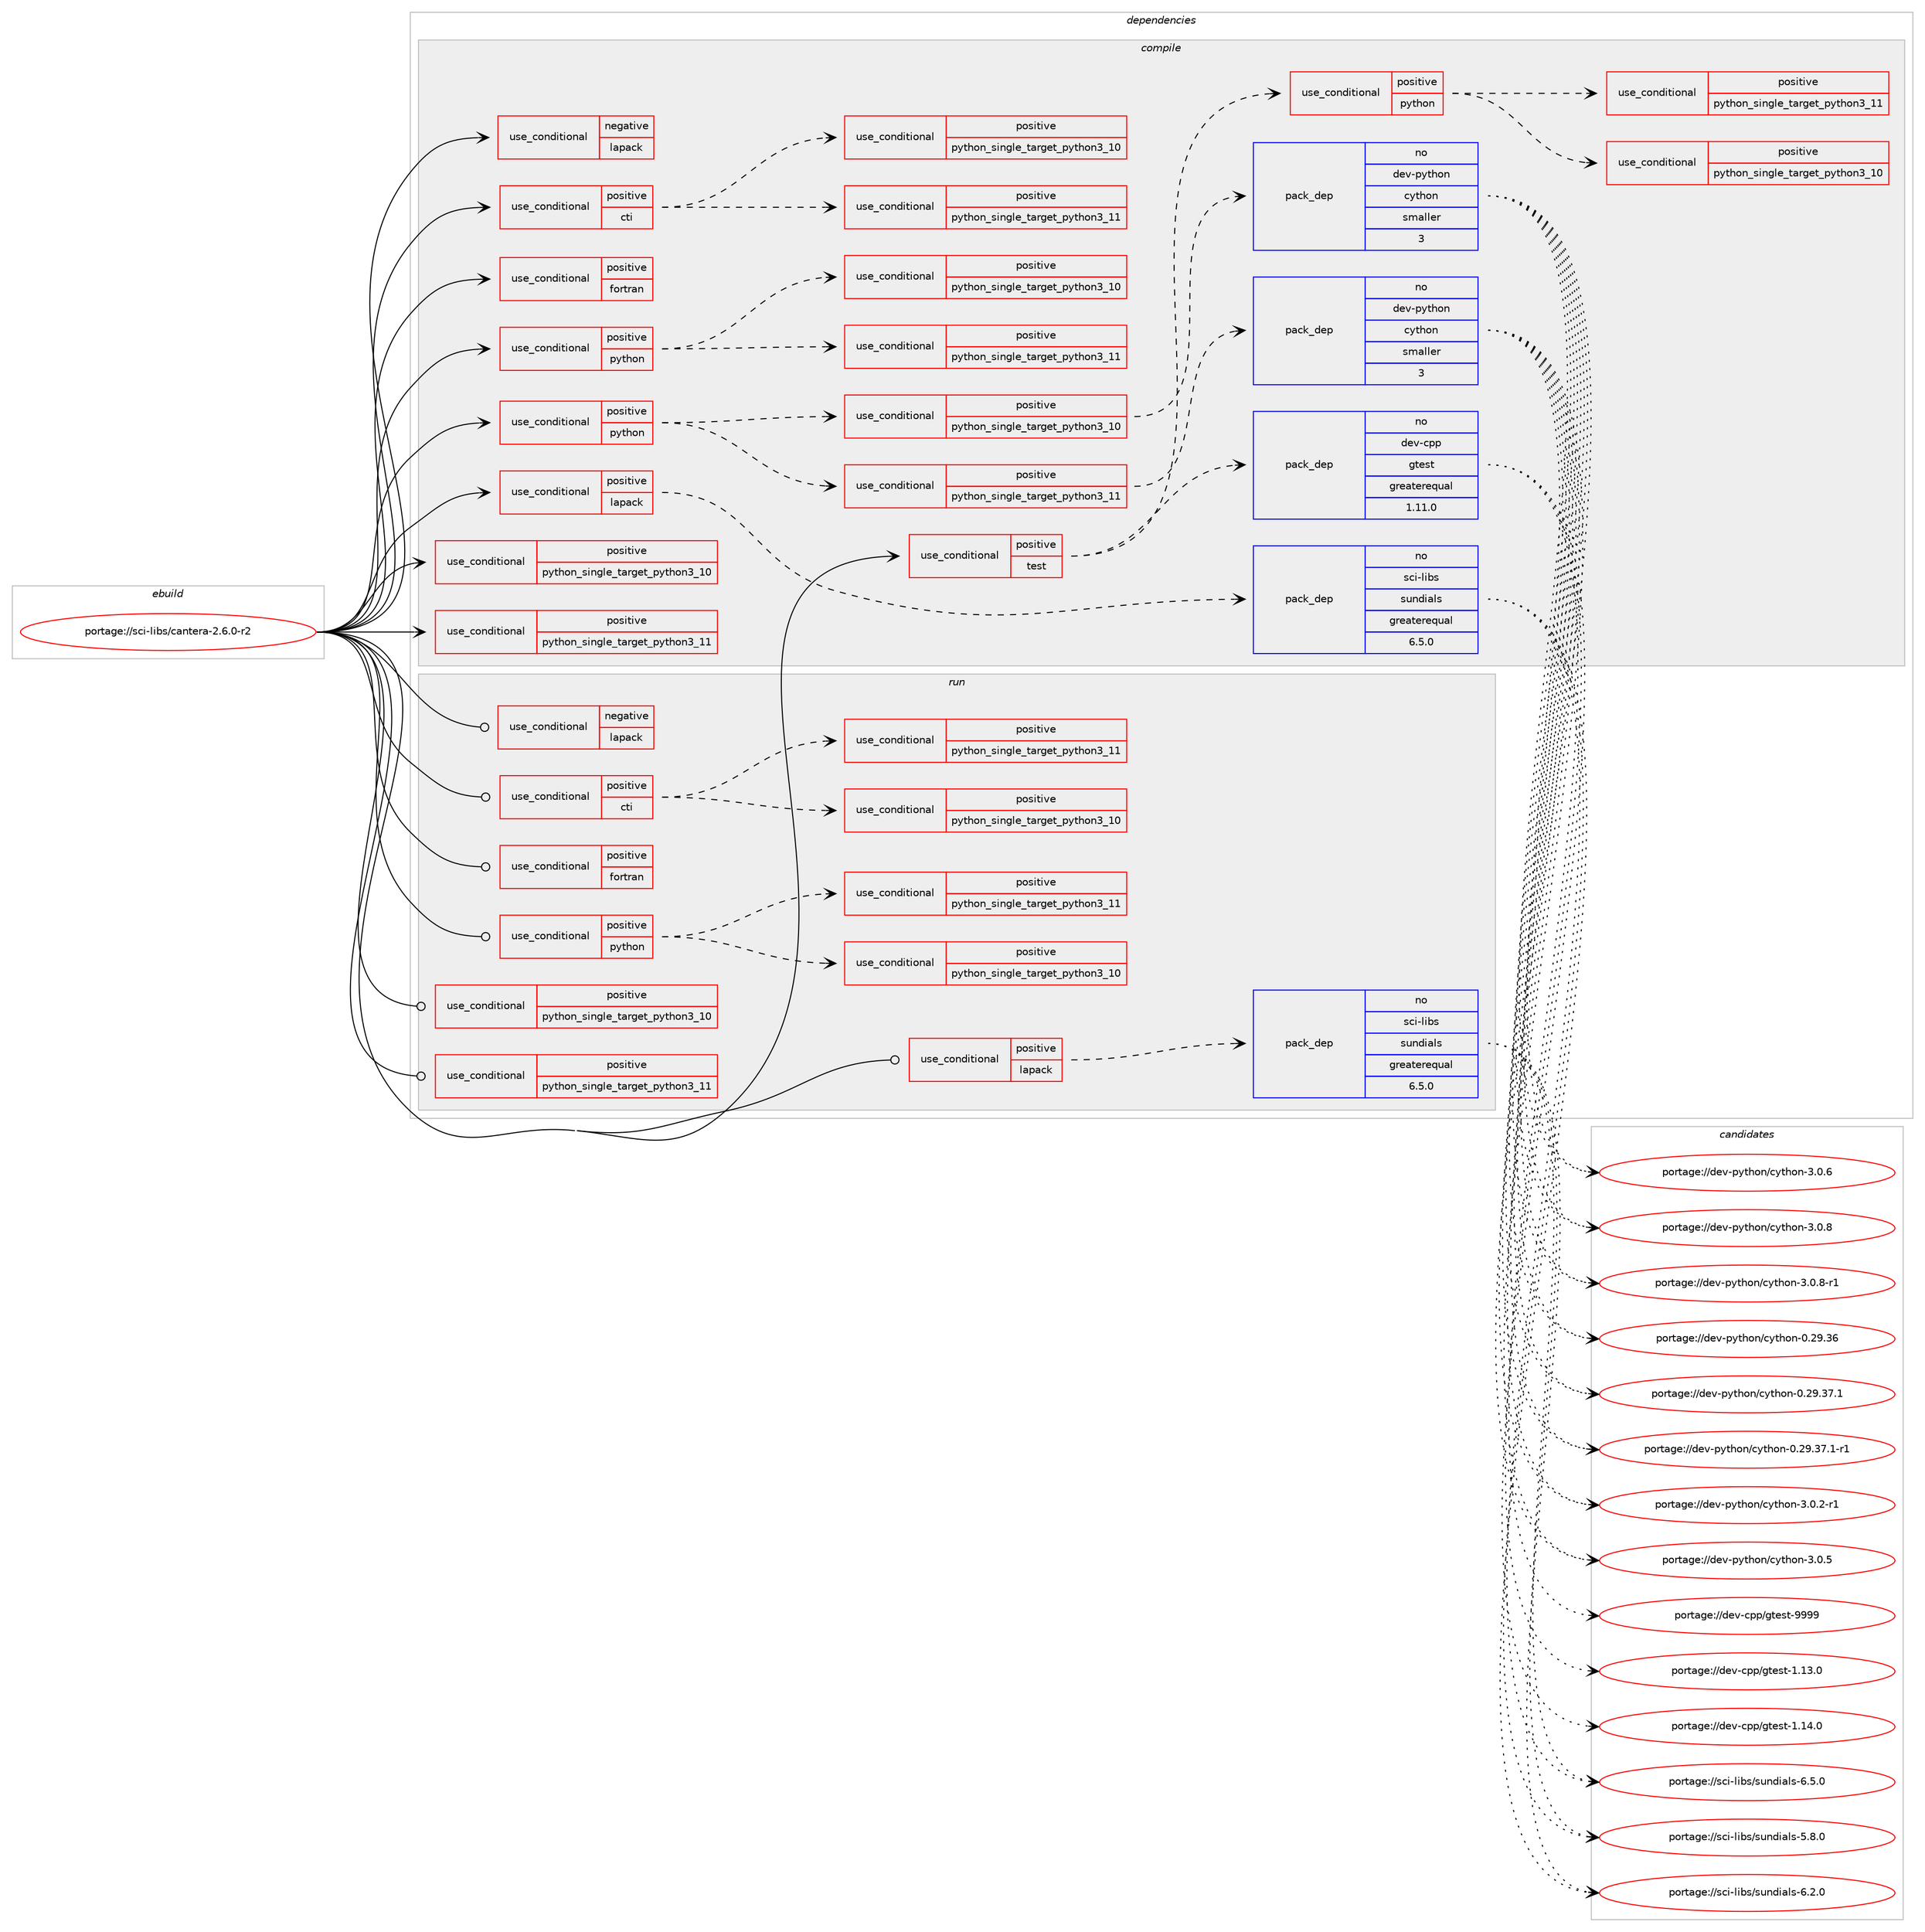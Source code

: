 digraph prolog {

# *************
# Graph options
# *************

newrank=true;
concentrate=true;
compound=true;
graph [rankdir=LR,fontname=Helvetica,fontsize=10,ranksep=1.5];#, ranksep=2.5, nodesep=0.2];
edge  [arrowhead=vee];
node  [fontname=Helvetica,fontsize=10];

# **********
# The ebuild
# **********

subgraph cluster_leftcol {
color=gray;
rank=same;
label=<<i>ebuild</i>>;
id [label="portage://sci-libs/cantera-2.6.0-r2", color=red, width=4, href="../sci-libs/cantera-2.6.0-r2.svg"];
}

# ****************
# The dependencies
# ****************

subgraph cluster_midcol {
color=gray;
label=<<i>dependencies</i>>;
subgraph cluster_compile {
fillcolor="#eeeeee";
style=filled;
label=<<i>compile</i>>;
subgraph cond9098 {
dependency13466 [label=<<TABLE BORDER="0" CELLBORDER="1" CELLSPACING="0" CELLPADDING="4"><TR><TD ROWSPAN="3" CELLPADDING="10">use_conditional</TD></TR><TR><TD>negative</TD></TR><TR><TD>lapack</TD></TR></TABLE>>, shape=none, color=red];
# *** BEGIN UNKNOWN DEPENDENCY TYPE (TODO) ***
# dependency13466 -> package_dependency(portage://sci-libs/cantera-2.6.0-r2,install,no,sci-libs,sundials,none,[,,],[slot(0),equal],[])
# *** END UNKNOWN DEPENDENCY TYPE (TODO) ***

}
id:e -> dependency13466:w [weight=20,style="solid",arrowhead="vee"];
subgraph cond9099 {
dependency13467 [label=<<TABLE BORDER="0" CELLBORDER="1" CELLSPACING="0" CELLPADDING="4"><TR><TD ROWSPAN="3" CELLPADDING="10">use_conditional</TD></TR><TR><TD>positive</TD></TR><TR><TD>cti</TD></TR></TABLE>>, shape=none, color=red];
subgraph cond9100 {
dependency13468 [label=<<TABLE BORDER="0" CELLBORDER="1" CELLSPACING="0" CELLPADDING="4"><TR><TD ROWSPAN="3" CELLPADDING="10">use_conditional</TD></TR><TR><TD>positive</TD></TR><TR><TD>python_single_target_python3_10</TD></TR></TABLE>>, shape=none, color=red];
# *** BEGIN UNKNOWN DEPENDENCY TYPE (TODO) ***
# dependency13468 -> package_dependency(portage://sci-libs/cantera-2.6.0-r2,install,no,dev-python,ruamel-yaml,none,[,,],[],[use(enable(python_targets_python3_10),negative)])
# *** END UNKNOWN DEPENDENCY TYPE (TODO) ***

}
dependency13467:e -> dependency13468:w [weight=20,style="dashed",arrowhead="vee"];
subgraph cond9101 {
dependency13469 [label=<<TABLE BORDER="0" CELLBORDER="1" CELLSPACING="0" CELLPADDING="4"><TR><TD ROWSPAN="3" CELLPADDING="10">use_conditional</TD></TR><TR><TD>positive</TD></TR><TR><TD>python_single_target_python3_11</TD></TR></TABLE>>, shape=none, color=red];
# *** BEGIN UNKNOWN DEPENDENCY TYPE (TODO) ***
# dependency13469 -> package_dependency(portage://sci-libs/cantera-2.6.0-r2,install,no,dev-python,ruamel-yaml,none,[,,],[],[use(enable(python_targets_python3_11),negative)])
# *** END UNKNOWN DEPENDENCY TYPE (TODO) ***

}
dependency13467:e -> dependency13469:w [weight=20,style="dashed",arrowhead="vee"];
}
id:e -> dependency13467:w [weight=20,style="solid",arrowhead="vee"];
subgraph cond9102 {
dependency13470 [label=<<TABLE BORDER="0" CELLBORDER="1" CELLSPACING="0" CELLPADDING="4"><TR><TD ROWSPAN="3" CELLPADDING="10">use_conditional</TD></TR><TR><TD>positive</TD></TR><TR><TD>fortran</TD></TR></TABLE>>, shape=none, color=red];
# *** BEGIN UNKNOWN DEPENDENCY TYPE (TODO) ***
# dependency13470 -> package_dependency(portage://sci-libs/cantera-2.6.0-r2,install,no,virtual,fortran,none,[,,],[],[])
# *** END UNKNOWN DEPENDENCY TYPE (TODO) ***

}
id:e -> dependency13470:w [weight=20,style="solid",arrowhead="vee"];
subgraph cond9103 {
dependency13471 [label=<<TABLE BORDER="0" CELLBORDER="1" CELLSPACING="0" CELLPADDING="4"><TR><TD ROWSPAN="3" CELLPADDING="10">use_conditional</TD></TR><TR><TD>positive</TD></TR><TR><TD>lapack</TD></TR></TABLE>>, shape=none, color=red];
subgraph pack4244 {
dependency13472 [label=<<TABLE BORDER="0" CELLBORDER="1" CELLSPACING="0" CELLPADDING="4" WIDTH="220"><TR><TD ROWSPAN="6" CELLPADDING="30">pack_dep</TD></TR><TR><TD WIDTH="110">no</TD></TR><TR><TD>sci-libs</TD></TR><TR><TD>sundials</TD></TR><TR><TD>greaterequal</TD></TR><TR><TD>6.5.0</TD></TR></TABLE>>, shape=none, color=blue];
}
dependency13471:e -> dependency13472:w [weight=20,style="dashed",arrowhead="vee"];
# *** BEGIN UNKNOWN DEPENDENCY TYPE (TODO) ***
# dependency13471 -> package_dependency(portage://sci-libs/cantera-2.6.0-r2,install,no,virtual,lapack,none,[,,],[],[])
# *** END UNKNOWN DEPENDENCY TYPE (TODO) ***

}
id:e -> dependency13471:w [weight=20,style="solid",arrowhead="vee"];
subgraph cond9104 {
dependency13473 [label=<<TABLE BORDER="0" CELLBORDER="1" CELLSPACING="0" CELLPADDING="4"><TR><TD ROWSPAN="3" CELLPADDING="10">use_conditional</TD></TR><TR><TD>positive</TD></TR><TR><TD>python</TD></TR></TABLE>>, shape=none, color=red];
subgraph cond9105 {
dependency13474 [label=<<TABLE BORDER="0" CELLBORDER="1" CELLSPACING="0" CELLPADDING="4"><TR><TD ROWSPAN="3" CELLPADDING="10">use_conditional</TD></TR><TR><TD>positive</TD></TR><TR><TD>python_single_target_python3_10</TD></TR></TABLE>>, shape=none, color=red];
subgraph pack4245 {
dependency13475 [label=<<TABLE BORDER="0" CELLBORDER="1" CELLSPACING="0" CELLPADDING="4" WIDTH="220"><TR><TD ROWSPAN="6" CELLPADDING="30">pack_dep</TD></TR><TR><TD WIDTH="110">no</TD></TR><TR><TD>dev-python</TD></TR><TR><TD>cython</TD></TR><TR><TD>smaller</TD></TR><TR><TD>3</TD></TR></TABLE>>, shape=none, color=blue];
}
dependency13474:e -> dependency13475:w [weight=20,style="dashed",arrowhead="vee"];
# *** BEGIN UNKNOWN DEPENDENCY TYPE (TODO) ***
# dependency13474 -> package_dependency(portage://sci-libs/cantera-2.6.0-r2,install,no,dev-python,pip,none,[,,],[],[use(enable(python_targets_python3_10),negative)])
# *** END UNKNOWN DEPENDENCY TYPE (TODO) ***

}
dependency13473:e -> dependency13474:w [weight=20,style="dashed",arrowhead="vee"];
subgraph cond9106 {
dependency13476 [label=<<TABLE BORDER="0" CELLBORDER="1" CELLSPACING="0" CELLPADDING="4"><TR><TD ROWSPAN="3" CELLPADDING="10">use_conditional</TD></TR><TR><TD>positive</TD></TR><TR><TD>python_single_target_python3_11</TD></TR></TABLE>>, shape=none, color=red];
subgraph pack4246 {
dependency13477 [label=<<TABLE BORDER="0" CELLBORDER="1" CELLSPACING="0" CELLPADDING="4" WIDTH="220"><TR><TD ROWSPAN="6" CELLPADDING="30">pack_dep</TD></TR><TR><TD WIDTH="110">no</TD></TR><TR><TD>dev-python</TD></TR><TR><TD>cython</TD></TR><TR><TD>smaller</TD></TR><TR><TD>3</TD></TR></TABLE>>, shape=none, color=blue];
}
dependency13476:e -> dependency13477:w [weight=20,style="dashed",arrowhead="vee"];
# *** BEGIN UNKNOWN DEPENDENCY TYPE (TODO) ***
# dependency13476 -> package_dependency(portage://sci-libs/cantera-2.6.0-r2,install,no,dev-python,pip,none,[,,],[],[use(enable(python_targets_python3_11),negative)])
# *** END UNKNOWN DEPENDENCY TYPE (TODO) ***

}
dependency13473:e -> dependency13476:w [weight=20,style="dashed",arrowhead="vee"];
}
id:e -> dependency13473:w [weight=20,style="solid",arrowhead="vee"];
subgraph cond9107 {
dependency13478 [label=<<TABLE BORDER="0" CELLBORDER="1" CELLSPACING="0" CELLPADDING="4"><TR><TD ROWSPAN="3" CELLPADDING="10">use_conditional</TD></TR><TR><TD>positive</TD></TR><TR><TD>python</TD></TR></TABLE>>, shape=none, color=red];
subgraph cond9108 {
dependency13479 [label=<<TABLE BORDER="0" CELLBORDER="1" CELLSPACING="0" CELLPADDING="4"><TR><TD ROWSPAN="3" CELLPADDING="10">use_conditional</TD></TR><TR><TD>positive</TD></TR><TR><TD>python_single_target_python3_10</TD></TR></TABLE>>, shape=none, color=red];
# *** BEGIN UNKNOWN DEPENDENCY TYPE (TODO) ***
# dependency13479 -> package_dependency(portage://sci-libs/cantera-2.6.0-r2,install,no,dev-python,numpy,none,[,,],[],[use(enable(python_targets_python3_10),negative)])
# *** END UNKNOWN DEPENDENCY TYPE (TODO) ***

}
dependency13478:e -> dependency13479:w [weight=20,style="dashed",arrowhead="vee"];
subgraph cond9109 {
dependency13480 [label=<<TABLE BORDER="0" CELLBORDER="1" CELLSPACING="0" CELLPADDING="4"><TR><TD ROWSPAN="3" CELLPADDING="10">use_conditional</TD></TR><TR><TD>positive</TD></TR><TR><TD>python_single_target_python3_11</TD></TR></TABLE>>, shape=none, color=red];
# *** BEGIN UNKNOWN DEPENDENCY TYPE (TODO) ***
# dependency13480 -> package_dependency(portage://sci-libs/cantera-2.6.0-r2,install,no,dev-python,numpy,none,[,,],[],[use(enable(python_targets_python3_11),negative)])
# *** END UNKNOWN DEPENDENCY TYPE (TODO) ***

}
dependency13478:e -> dependency13480:w [weight=20,style="dashed",arrowhead="vee"];
}
id:e -> dependency13478:w [weight=20,style="solid",arrowhead="vee"];
subgraph cond9110 {
dependency13481 [label=<<TABLE BORDER="0" CELLBORDER="1" CELLSPACING="0" CELLPADDING="4"><TR><TD ROWSPAN="3" CELLPADDING="10">use_conditional</TD></TR><TR><TD>positive</TD></TR><TR><TD>python_single_target_python3_10</TD></TR></TABLE>>, shape=none, color=red];
# *** BEGIN UNKNOWN DEPENDENCY TYPE (TODO) ***
# dependency13481 -> package_dependency(portage://sci-libs/cantera-2.6.0-r2,install,no,dev-lang,python,none,[,,],[slot(3.10)],[])
# *** END UNKNOWN DEPENDENCY TYPE (TODO) ***

}
id:e -> dependency13481:w [weight=20,style="solid",arrowhead="vee"];
subgraph cond9111 {
dependency13482 [label=<<TABLE BORDER="0" CELLBORDER="1" CELLSPACING="0" CELLPADDING="4"><TR><TD ROWSPAN="3" CELLPADDING="10">use_conditional</TD></TR><TR><TD>positive</TD></TR><TR><TD>python_single_target_python3_11</TD></TR></TABLE>>, shape=none, color=red];
# *** BEGIN UNKNOWN DEPENDENCY TYPE (TODO) ***
# dependency13482 -> package_dependency(portage://sci-libs/cantera-2.6.0-r2,install,no,dev-lang,python,none,[,,],[slot(3.11)],[])
# *** END UNKNOWN DEPENDENCY TYPE (TODO) ***

}
id:e -> dependency13482:w [weight=20,style="solid",arrowhead="vee"];
subgraph cond9112 {
dependency13483 [label=<<TABLE BORDER="0" CELLBORDER="1" CELLSPACING="0" CELLPADDING="4"><TR><TD ROWSPAN="3" CELLPADDING="10">use_conditional</TD></TR><TR><TD>positive</TD></TR><TR><TD>test</TD></TR></TABLE>>, shape=none, color=red];
subgraph pack4247 {
dependency13484 [label=<<TABLE BORDER="0" CELLBORDER="1" CELLSPACING="0" CELLPADDING="4" WIDTH="220"><TR><TD ROWSPAN="6" CELLPADDING="30">pack_dep</TD></TR><TR><TD WIDTH="110">no</TD></TR><TR><TD>dev-cpp</TD></TR><TR><TD>gtest</TD></TR><TR><TD>greaterequal</TD></TR><TR><TD>1.11.0</TD></TR></TABLE>>, shape=none, color=blue];
}
dependency13483:e -> dependency13484:w [weight=20,style="dashed",arrowhead="vee"];
subgraph cond9113 {
dependency13485 [label=<<TABLE BORDER="0" CELLBORDER="1" CELLSPACING="0" CELLPADDING="4"><TR><TD ROWSPAN="3" CELLPADDING="10">use_conditional</TD></TR><TR><TD>positive</TD></TR><TR><TD>python</TD></TR></TABLE>>, shape=none, color=red];
subgraph cond9114 {
dependency13486 [label=<<TABLE BORDER="0" CELLBORDER="1" CELLSPACING="0" CELLPADDING="4"><TR><TD ROWSPAN="3" CELLPADDING="10">use_conditional</TD></TR><TR><TD>positive</TD></TR><TR><TD>python_single_target_python3_10</TD></TR></TABLE>>, shape=none, color=red];
# *** BEGIN UNKNOWN DEPENDENCY TYPE (TODO) ***
# dependency13486 -> package_dependency(portage://sci-libs/cantera-2.6.0-r2,install,no,dev-python,h5py,none,[,,],[],[use(enable(python_targets_python3_10),negative)])
# *** END UNKNOWN DEPENDENCY TYPE (TODO) ***

# *** BEGIN UNKNOWN DEPENDENCY TYPE (TODO) ***
# dependency13486 -> package_dependency(portage://sci-libs/cantera-2.6.0-r2,install,no,dev-python,pandas,none,[,,],[],[use(enable(python_targets_python3_10),negative)])
# *** END UNKNOWN DEPENDENCY TYPE (TODO) ***

# *** BEGIN UNKNOWN DEPENDENCY TYPE (TODO) ***
# dependency13486 -> package_dependency(portage://sci-libs/cantera-2.6.0-r2,install,no,dev-python,pytest,none,[,,],[],[use(enable(python_targets_python3_10),negative)])
# *** END UNKNOWN DEPENDENCY TYPE (TODO) ***

# *** BEGIN UNKNOWN DEPENDENCY TYPE (TODO) ***
# dependency13486 -> package_dependency(portage://sci-libs/cantera-2.6.0-r2,install,no,dev-python,scipy,none,[,,],[],[use(enable(python_targets_python3_10),negative)])
# *** END UNKNOWN DEPENDENCY TYPE (TODO) ***

}
dependency13485:e -> dependency13486:w [weight=20,style="dashed",arrowhead="vee"];
subgraph cond9115 {
dependency13487 [label=<<TABLE BORDER="0" CELLBORDER="1" CELLSPACING="0" CELLPADDING="4"><TR><TD ROWSPAN="3" CELLPADDING="10">use_conditional</TD></TR><TR><TD>positive</TD></TR><TR><TD>python_single_target_python3_11</TD></TR></TABLE>>, shape=none, color=red];
# *** BEGIN UNKNOWN DEPENDENCY TYPE (TODO) ***
# dependency13487 -> package_dependency(portage://sci-libs/cantera-2.6.0-r2,install,no,dev-python,h5py,none,[,,],[],[use(enable(python_targets_python3_11),negative)])
# *** END UNKNOWN DEPENDENCY TYPE (TODO) ***

# *** BEGIN UNKNOWN DEPENDENCY TYPE (TODO) ***
# dependency13487 -> package_dependency(portage://sci-libs/cantera-2.6.0-r2,install,no,dev-python,pandas,none,[,,],[],[use(enable(python_targets_python3_11),negative)])
# *** END UNKNOWN DEPENDENCY TYPE (TODO) ***

# *** BEGIN UNKNOWN DEPENDENCY TYPE (TODO) ***
# dependency13487 -> package_dependency(portage://sci-libs/cantera-2.6.0-r2,install,no,dev-python,pytest,none,[,,],[],[use(enable(python_targets_python3_11),negative)])
# *** END UNKNOWN DEPENDENCY TYPE (TODO) ***

# *** BEGIN UNKNOWN DEPENDENCY TYPE (TODO) ***
# dependency13487 -> package_dependency(portage://sci-libs/cantera-2.6.0-r2,install,no,dev-python,scipy,none,[,,],[],[use(enable(python_targets_python3_11),negative)])
# *** END UNKNOWN DEPENDENCY TYPE (TODO) ***

}
dependency13485:e -> dependency13487:w [weight=20,style="dashed",arrowhead="vee"];
}
dependency13483:e -> dependency13485:w [weight=20,style="dashed",arrowhead="vee"];
}
id:e -> dependency13483:w [weight=20,style="solid",arrowhead="vee"];
# *** BEGIN UNKNOWN DEPENDENCY TYPE (TODO) ***
# id -> package_dependency(portage://sci-libs/cantera-2.6.0-r2,install,no,dev-cpp,eigen,none,[,,],[slot(3)],[])
# *** END UNKNOWN DEPENDENCY TYPE (TODO) ***

# *** BEGIN UNKNOWN DEPENDENCY TYPE (TODO) ***
# id -> package_dependency(portage://sci-libs/cantera-2.6.0-r2,install,no,dev-cpp,yaml-cpp,none,[,,],[],[])
# *** END UNKNOWN DEPENDENCY TYPE (TODO) ***

# *** BEGIN UNKNOWN DEPENDENCY TYPE (TODO) ***
# id -> package_dependency(portage://sci-libs/cantera-2.6.0-r2,install,no,dev-libs,boost,none,[,,],any_same_slot,[])
# *** END UNKNOWN DEPENDENCY TYPE (TODO) ***

# *** BEGIN UNKNOWN DEPENDENCY TYPE (TODO) ***
# id -> package_dependency(portage://sci-libs/cantera-2.6.0-r2,install,no,dev-libs,libfmt,none,[,,],[],[])
# *** END UNKNOWN DEPENDENCY TYPE (TODO) ***

}
subgraph cluster_compileandrun {
fillcolor="#eeeeee";
style=filled;
label=<<i>compile and run</i>>;
}
subgraph cluster_run {
fillcolor="#eeeeee";
style=filled;
label=<<i>run</i>>;
subgraph cond9116 {
dependency13488 [label=<<TABLE BORDER="0" CELLBORDER="1" CELLSPACING="0" CELLPADDING="4"><TR><TD ROWSPAN="3" CELLPADDING="10">use_conditional</TD></TR><TR><TD>negative</TD></TR><TR><TD>lapack</TD></TR></TABLE>>, shape=none, color=red];
# *** BEGIN UNKNOWN DEPENDENCY TYPE (TODO) ***
# dependency13488 -> package_dependency(portage://sci-libs/cantera-2.6.0-r2,run,no,sci-libs,sundials,none,[,,],[slot(0),equal],[])
# *** END UNKNOWN DEPENDENCY TYPE (TODO) ***

}
id:e -> dependency13488:w [weight=20,style="solid",arrowhead="odot"];
subgraph cond9117 {
dependency13489 [label=<<TABLE BORDER="0" CELLBORDER="1" CELLSPACING="0" CELLPADDING="4"><TR><TD ROWSPAN="3" CELLPADDING="10">use_conditional</TD></TR><TR><TD>positive</TD></TR><TR><TD>cti</TD></TR></TABLE>>, shape=none, color=red];
subgraph cond9118 {
dependency13490 [label=<<TABLE BORDER="0" CELLBORDER="1" CELLSPACING="0" CELLPADDING="4"><TR><TD ROWSPAN="3" CELLPADDING="10">use_conditional</TD></TR><TR><TD>positive</TD></TR><TR><TD>python_single_target_python3_10</TD></TR></TABLE>>, shape=none, color=red];
# *** BEGIN UNKNOWN DEPENDENCY TYPE (TODO) ***
# dependency13490 -> package_dependency(portage://sci-libs/cantera-2.6.0-r2,run,no,dev-python,ruamel-yaml,none,[,,],[],[use(enable(python_targets_python3_10),negative)])
# *** END UNKNOWN DEPENDENCY TYPE (TODO) ***

}
dependency13489:e -> dependency13490:w [weight=20,style="dashed",arrowhead="vee"];
subgraph cond9119 {
dependency13491 [label=<<TABLE BORDER="0" CELLBORDER="1" CELLSPACING="0" CELLPADDING="4"><TR><TD ROWSPAN="3" CELLPADDING="10">use_conditional</TD></TR><TR><TD>positive</TD></TR><TR><TD>python_single_target_python3_11</TD></TR></TABLE>>, shape=none, color=red];
# *** BEGIN UNKNOWN DEPENDENCY TYPE (TODO) ***
# dependency13491 -> package_dependency(portage://sci-libs/cantera-2.6.0-r2,run,no,dev-python,ruamel-yaml,none,[,,],[],[use(enable(python_targets_python3_11),negative)])
# *** END UNKNOWN DEPENDENCY TYPE (TODO) ***

}
dependency13489:e -> dependency13491:w [weight=20,style="dashed",arrowhead="vee"];
}
id:e -> dependency13489:w [weight=20,style="solid",arrowhead="odot"];
subgraph cond9120 {
dependency13492 [label=<<TABLE BORDER="0" CELLBORDER="1" CELLSPACING="0" CELLPADDING="4"><TR><TD ROWSPAN="3" CELLPADDING="10">use_conditional</TD></TR><TR><TD>positive</TD></TR><TR><TD>fortran</TD></TR></TABLE>>, shape=none, color=red];
# *** BEGIN UNKNOWN DEPENDENCY TYPE (TODO) ***
# dependency13492 -> package_dependency(portage://sci-libs/cantera-2.6.0-r2,run,no,virtual,fortran,none,[,,],[],[])
# *** END UNKNOWN DEPENDENCY TYPE (TODO) ***

}
id:e -> dependency13492:w [weight=20,style="solid",arrowhead="odot"];
subgraph cond9121 {
dependency13493 [label=<<TABLE BORDER="0" CELLBORDER="1" CELLSPACING="0" CELLPADDING="4"><TR><TD ROWSPAN="3" CELLPADDING="10">use_conditional</TD></TR><TR><TD>positive</TD></TR><TR><TD>lapack</TD></TR></TABLE>>, shape=none, color=red];
subgraph pack4248 {
dependency13494 [label=<<TABLE BORDER="0" CELLBORDER="1" CELLSPACING="0" CELLPADDING="4" WIDTH="220"><TR><TD ROWSPAN="6" CELLPADDING="30">pack_dep</TD></TR><TR><TD WIDTH="110">no</TD></TR><TR><TD>sci-libs</TD></TR><TR><TD>sundials</TD></TR><TR><TD>greaterequal</TD></TR><TR><TD>6.5.0</TD></TR></TABLE>>, shape=none, color=blue];
}
dependency13493:e -> dependency13494:w [weight=20,style="dashed",arrowhead="vee"];
# *** BEGIN UNKNOWN DEPENDENCY TYPE (TODO) ***
# dependency13493 -> package_dependency(portage://sci-libs/cantera-2.6.0-r2,run,no,virtual,lapack,none,[,,],[],[])
# *** END UNKNOWN DEPENDENCY TYPE (TODO) ***

}
id:e -> dependency13493:w [weight=20,style="solid",arrowhead="odot"];
subgraph cond9122 {
dependency13495 [label=<<TABLE BORDER="0" CELLBORDER="1" CELLSPACING="0" CELLPADDING="4"><TR><TD ROWSPAN="3" CELLPADDING="10">use_conditional</TD></TR><TR><TD>positive</TD></TR><TR><TD>python</TD></TR></TABLE>>, shape=none, color=red];
subgraph cond9123 {
dependency13496 [label=<<TABLE BORDER="0" CELLBORDER="1" CELLSPACING="0" CELLPADDING="4"><TR><TD ROWSPAN="3" CELLPADDING="10">use_conditional</TD></TR><TR><TD>positive</TD></TR><TR><TD>python_single_target_python3_10</TD></TR></TABLE>>, shape=none, color=red];
# *** BEGIN UNKNOWN DEPENDENCY TYPE (TODO) ***
# dependency13496 -> package_dependency(portage://sci-libs/cantera-2.6.0-r2,run,no,dev-python,numpy,none,[,,],[],[use(enable(python_targets_python3_10),negative)])
# *** END UNKNOWN DEPENDENCY TYPE (TODO) ***

}
dependency13495:e -> dependency13496:w [weight=20,style="dashed",arrowhead="vee"];
subgraph cond9124 {
dependency13497 [label=<<TABLE BORDER="0" CELLBORDER="1" CELLSPACING="0" CELLPADDING="4"><TR><TD ROWSPAN="3" CELLPADDING="10">use_conditional</TD></TR><TR><TD>positive</TD></TR><TR><TD>python_single_target_python3_11</TD></TR></TABLE>>, shape=none, color=red];
# *** BEGIN UNKNOWN DEPENDENCY TYPE (TODO) ***
# dependency13497 -> package_dependency(portage://sci-libs/cantera-2.6.0-r2,run,no,dev-python,numpy,none,[,,],[],[use(enable(python_targets_python3_11),negative)])
# *** END UNKNOWN DEPENDENCY TYPE (TODO) ***

}
dependency13495:e -> dependency13497:w [weight=20,style="dashed",arrowhead="vee"];
}
id:e -> dependency13495:w [weight=20,style="solid",arrowhead="odot"];
subgraph cond9125 {
dependency13498 [label=<<TABLE BORDER="0" CELLBORDER="1" CELLSPACING="0" CELLPADDING="4"><TR><TD ROWSPAN="3" CELLPADDING="10">use_conditional</TD></TR><TR><TD>positive</TD></TR><TR><TD>python_single_target_python3_10</TD></TR></TABLE>>, shape=none, color=red];
# *** BEGIN UNKNOWN DEPENDENCY TYPE (TODO) ***
# dependency13498 -> package_dependency(portage://sci-libs/cantera-2.6.0-r2,run,no,dev-lang,python,none,[,,],[slot(3.10)],[])
# *** END UNKNOWN DEPENDENCY TYPE (TODO) ***

}
id:e -> dependency13498:w [weight=20,style="solid",arrowhead="odot"];
subgraph cond9126 {
dependency13499 [label=<<TABLE BORDER="0" CELLBORDER="1" CELLSPACING="0" CELLPADDING="4"><TR><TD ROWSPAN="3" CELLPADDING="10">use_conditional</TD></TR><TR><TD>positive</TD></TR><TR><TD>python_single_target_python3_11</TD></TR></TABLE>>, shape=none, color=red];
# *** BEGIN UNKNOWN DEPENDENCY TYPE (TODO) ***
# dependency13499 -> package_dependency(portage://sci-libs/cantera-2.6.0-r2,run,no,dev-lang,python,none,[,,],[slot(3.11)],[])
# *** END UNKNOWN DEPENDENCY TYPE (TODO) ***

}
id:e -> dependency13499:w [weight=20,style="solid",arrowhead="odot"];
# *** BEGIN UNKNOWN DEPENDENCY TYPE (TODO) ***
# id -> package_dependency(portage://sci-libs/cantera-2.6.0-r2,run,no,dev-cpp,yaml-cpp,none,[,,],[],[])
# *** END UNKNOWN DEPENDENCY TYPE (TODO) ***

}
}

# **************
# The candidates
# **************

subgraph cluster_choices {
rank=same;
color=gray;
label=<<i>candidates</i>>;

subgraph choice4244 {
color=black;
nodesep=1;
choice1159910545108105981154711511711010010597108115455346564648 [label="portage://sci-libs/sundials-5.8.0", color=red, width=4,href="../sci-libs/sundials-5.8.0.svg"];
choice1159910545108105981154711511711010010597108115455446504648 [label="portage://sci-libs/sundials-6.2.0", color=red, width=4,href="../sci-libs/sundials-6.2.0.svg"];
choice1159910545108105981154711511711010010597108115455446534648 [label="portage://sci-libs/sundials-6.5.0", color=red, width=4,href="../sci-libs/sundials-6.5.0.svg"];
dependency13472:e -> choice1159910545108105981154711511711010010597108115455346564648:w [style=dotted,weight="100"];
dependency13472:e -> choice1159910545108105981154711511711010010597108115455446504648:w [style=dotted,weight="100"];
dependency13472:e -> choice1159910545108105981154711511711010010597108115455446534648:w [style=dotted,weight="100"];
}
subgraph choice4245 {
color=black;
nodesep=1;
choice1001011184511212111610411111047991211161041111104548465057465154 [label="portage://dev-python/cython-0.29.36", color=red, width=4,href="../dev-python/cython-0.29.36.svg"];
choice10010111845112121116104111110479912111610411111045484650574651554649 [label="portage://dev-python/cython-0.29.37.1", color=red, width=4,href="../dev-python/cython-0.29.37.1.svg"];
choice100101118451121211161041111104799121116104111110454846505746515546494511449 [label="portage://dev-python/cython-0.29.37.1-r1", color=red, width=4,href="../dev-python/cython-0.29.37.1-r1.svg"];
choice1001011184511212111610411111047991211161041111104551464846504511449 [label="portage://dev-python/cython-3.0.2-r1", color=red, width=4,href="../dev-python/cython-3.0.2-r1.svg"];
choice100101118451121211161041111104799121116104111110455146484653 [label="portage://dev-python/cython-3.0.5", color=red, width=4,href="../dev-python/cython-3.0.5.svg"];
choice100101118451121211161041111104799121116104111110455146484654 [label="portage://dev-python/cython-3.0.6", color=red, width=4,href="../dev-python/cython-3.0.6.svg"];
choice100101118451121211161041111104799121116104111110455146484656 [label="portage://dev-python/cython-3.0.8", color=red, width=4,href="../dev-python/cython-3.0.8.svg"];
choice1001011184511212111610411111047991211161041111104551464846564511449 [label="portage://dev-python/cython-3.0.8-r1", color=red, width=4,href="../dev-python/cython-3.0.8-r1.svg"];
dependency13475:e -> choice1001011184511212111610411111047991211161041111104548465057465154:w [style=dotted,weight="100"];
dependency13475:e -> choice10010111845112121116104111110479912111610411111045484650574651554649:w [style=dotted,weight="100"];
dependency13475:e -> choice100101118451121211161041111104799121116104111110454846505746515546494511449:w [style=dotted,weight="100"];
dependency13475:e -> choice1001011184511212111610411111047991211161041111104551464846504511449:w [style=dotted,weight="100"];
dependency13475:e -> choice100101118451121211161041111104799121116104111110455146484653:w [style=dotted,weight="100"];
dependency13475:e -> choice100101118451121211161041111104799121116104111110455146484654:w [style=dotted,weight="100"];
dependency13475:e -> choice100101118451121211161041111104799121116104111110455146484656:w [style=dotted,weight="100"];
dependency13475:e -> choice1001011184511212111610411111047991211161041111104551464846564511449:w [style=dotted,weight="100"];
}
subgraph choice4246 {
color=black;
nodesep=1;
choice1001011184511212111610411111047991211161041111104548465057465154 [label="portage://dev-python/cython-0.29.36", color=red, width=4,href="../dev-python/cython-0.29.36.svg"];
choice10010111845112121116104111110479912111610411111045484650574651554649 [label="portage://dev-python/cython-0.29.37.1", color=red, width=4,href="../dev-python/cython-0.29.37.1.svg"];
choice100101118451121211161041111104799121116104111110454846505746515546494511449 [label="portage://dev-python/cython-0.29.37.1-r1", color=red, width=4,href="../dev-python/cython-0.29.37.1-r1.svg"];
choice1001011184511212111610411111047991211161041111104551464846504511449 [label="portage://dev-python/cython-3.0.2-r1", color=red, width=4,href="../dev-python/cython-3.0.2-r1.svg"];
choice100101118451121211161041111104799121116104111110455146484653 [label="portage://dev-python/cython-3.0.5", color=red, width=4,href="../dev-python/cython-3.0.5.svg"];
choice100101118451121211161041111104799121116104111110455146484654 [label="portage://dev-python/cython-3.0.6", color=red, width=4,href="../dev-python/cython-3.0.6.svg"];
choice100101118451121211161041111104799121116104111110455146484656 [label="portage://dev-python/cython-3.0.8", color=red, width=4,href="../dev-python/cython-3.0.8.svg"];
choice1001011184511212111610411111047991211161041111104551464846564511449 [label="portage://dev-python/cython-3.0.8-r1", color=red, width=4,href="../dev-python/cython-3.0.8-r1.svg"];
dependency13477:e -> choice1001011184511212111610411111047991211161041111104548465057465154:w [style=dotted,weight="100"];
dependency13477:e -> choice10010111845112121116104111110479912111610411111045484650574651554649:w [style=dotted,weight="100"];
dependency13477:e -> choice100101118451121211161041111104799121116104111110454846505746515546494511449:w [style=dotted,weight="100"];
dependency13477:e -> choice1001011184511212111610411111047991211161041111104551464846504511449:w [style=dotted,weight="100"];
dependency13477:e -> choice100101118451121211161041111104799121116104111110455146484653:w [style=dotted,weight="100"];
dependency13477:e -> choice100101118451121211161041111104799121116104111110455146484654:w [style=dotted,weight="100"];
dependency13477:e -> choice100101118451121211161041111104799121116104111110455146484656:w [style=dotted,weight="100"];
dependency13477:e -> choice1001011184511212111610411111047991211161041111104551464846564511449:w [style=dotted,weight="100"];
}
subgraph choice4247 {
color=black;
nodesep=1;
choice10010111845991121124710311610111511645494649514648 [label="portage://dev-cpp/gtest-1.13.0", color=red, width=4,href="../dev-cpp/gtest-1.13.0.svg"];
choice10010111845991121124710311610111511645494649524648 [label="portage://dev-cpp/gtest-1.14.0", color=red, width=4,href="../dev-cpp/gtest-1.14.0.svg"];
choice1001011184599112112471031161011151164557575757 [label="portage://dev-cpp/gtest-9999", color=red, width=4,href="../dev-cpp/gtest-9999.svg"];
dependency13484:e -> choice10010111845991121124710311610111511645494649514648:w [style=dotted,weight="100"];
dependency13484:e -> choice10010111845991121124710311610111511645494649524648:w [style=dotted,weight="100"];
dependency13484:e -> choice1001011184599112112471031161011151164557575757:w [style=dotted,weight="100"];
}
subgraph choice4248 {
color=black;
nodesep=1;
choice1159910545108105981154711511711010010597108115455346564648 [label="portage://sci-libs/sundials-5.8.0", color=red, width=4,href="../sci-libs/sundials-5.8.0.svg"];
choice1159910545108105981154711511711010010597108115455446504648 [label="portage://sci-libs/sundials-6.2.0", color=red, width=4,href="../sci-libs/sundials-6.2.0.svg"];
choice1159910545108105981154711511711010010597108115455446534648 [label="portage://sci-libs/sundials-6.5.0", color=red, width=4,href="../sci-libs/sundials-6.5.0.svg"];
dependency13494:e -> choice1159910545108105981154711511711010010597108115455346564648:w [style=dotted,weight="100"];
dependency13494:e -> choice1159910545108105981154711511711010010597108115455446504648:w [style=dotted,weight="100"];
dependency13494:e -> choice1159910545108105981154711511711010010597108115455446534648:w [style=dotted,weight="100"];
}
}

}
